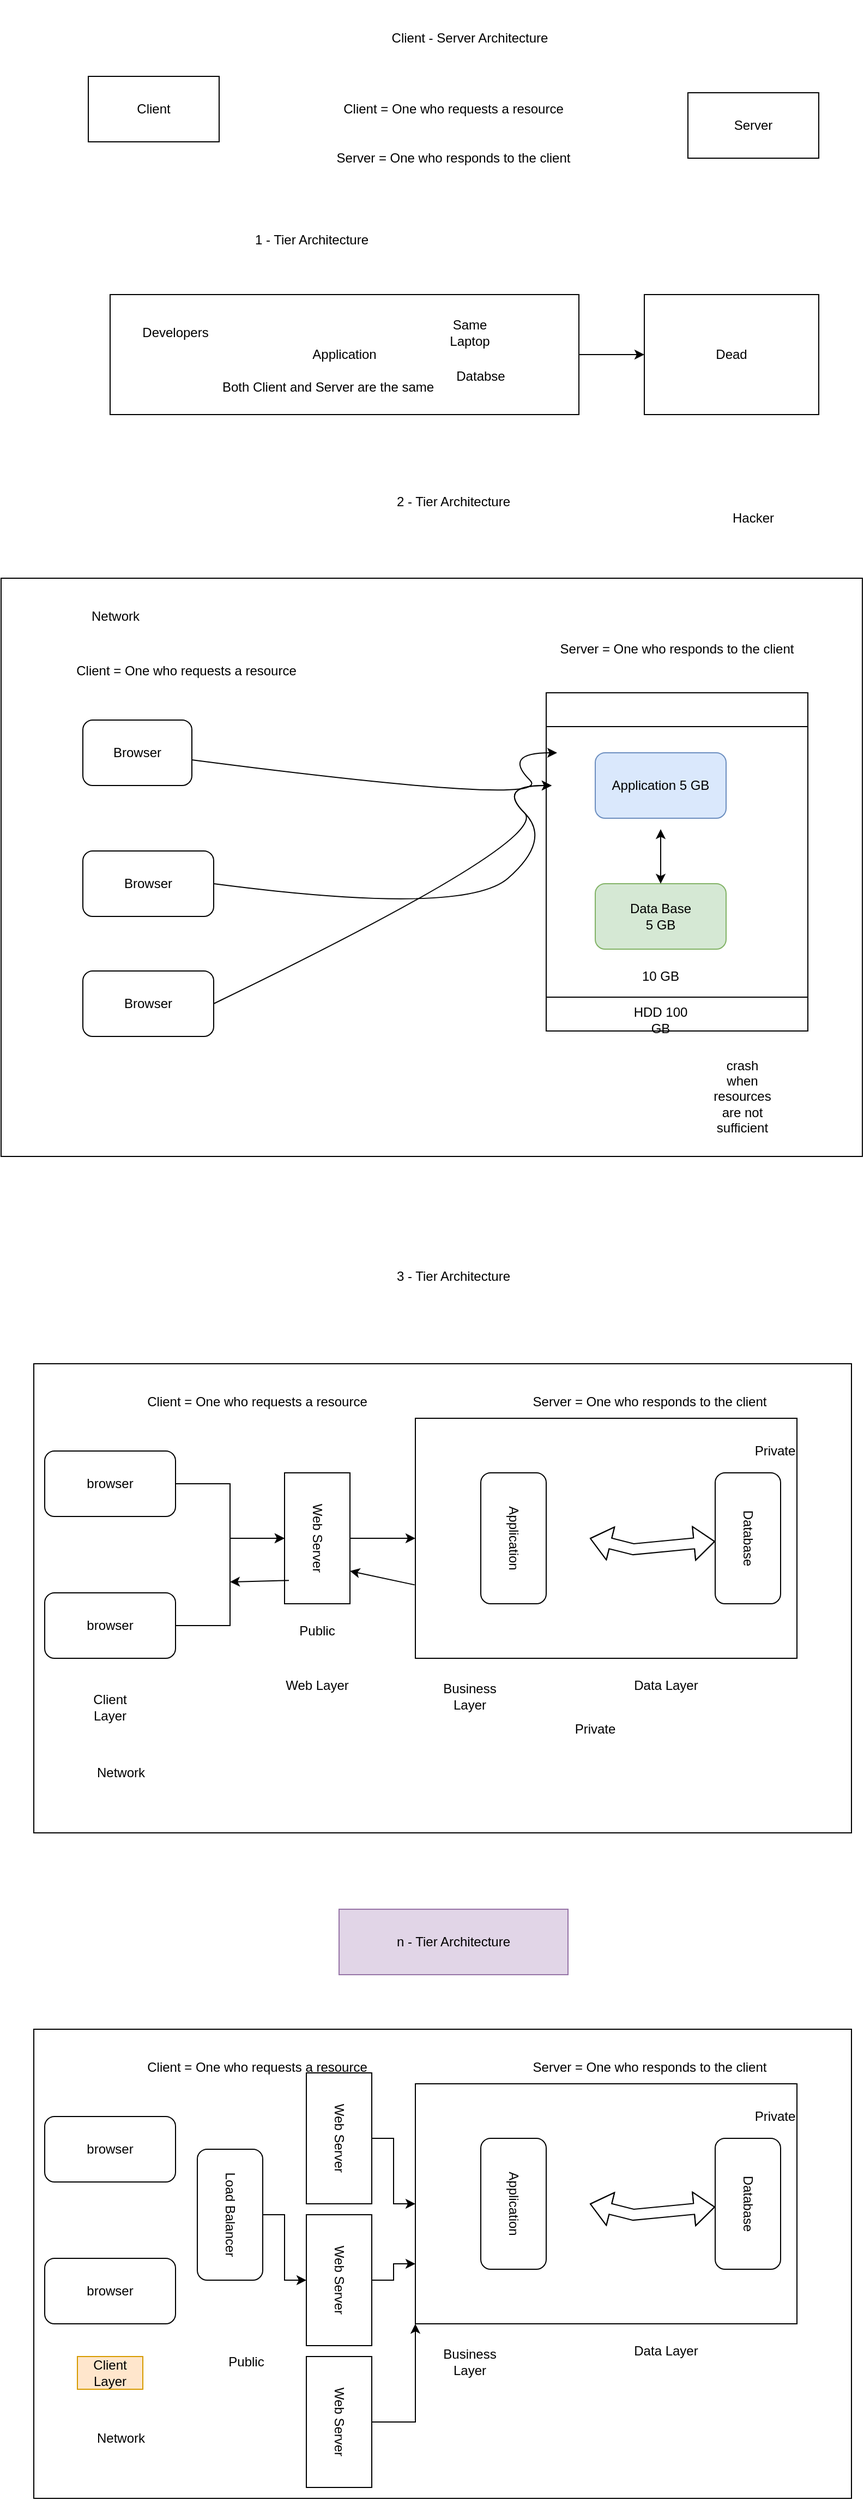 <mxfile version="28.2.0">
  <diagram name="Page-1" id="-fORK37648hEAS0hQ_zi">
    <mxGraphModel dx="1042" dy="562" grid="1" gridSize="10" guides="1" tooltips="1" connect="1" arrows="1" fold="1" page="1" pageScale="1" pageWidth="850" pageHeight="1100" math="0" shadow="0">
      <root>
        <mxCell id="0" />
        <mxCell id="1" parent="0" />
        <mxCell id="6zjgOrCj7R7MlmCkWjps-2" value="Client - Server Architecture" style="text;html=1;align=center;verticalAlign=middle;whiteSpace=wrap;rounded=0;" parent="1" vertex="1">
          <mxGeometry x="240" y="30" width="440" height="70" as="geometry" />
        </mxCell>
        <mxCell id="6zjgOrCj7R7MlmCkWjps-11" value="" style="edgeStyle=orthogonalEdgeStyle;rounded=0;orthogonalLoop=1;jettySize=auto;html=1;" parent="1" source="6zjgOrCj7R7MlmCkWjps-3" target="6zjgOrCj7R7MlmCkWjps-10" edge="1">
          <mxGeometry relative="1" as="geometry" />
        </mxCell>
        <mxCell id="6zjgOrCj7R7MlmCkWjps-3" value="Application" style="rounded=0;whiteSpace=wrap;html=1;" parent="1" vertex="1">
          <mxGeometry x="130" y="300" width="430" height="110" as="geometry" />
        </mxCell>
        <mxCell id="6zjgOrCj7R7MlmCkWjps-4" value="Client" style="rounded=0;whiteSpace=wrap;html=1;" parent="1" vertex="1">
          <mxGeometry x="110" y="100" width="120" height="60" as="geometry" />
        </mxCell>
        <mxCell id="6zjgOrCj7R7MlmCkWjps-5" value="Client = One who requests a resource" style="text;html=1;align=center;verticalAlign=middle;whiteSpace=wrap;rounded=0;" parent="1" vertex="1">
          <mxGeometry x="320" y="115" width="250" height="30" as="geometry" />
        </mxCell>
        <mxCell id="6zjgOrCj7R7MlmCkWjps-6" value="Server = One who responds to the client" style="text;html=1;align=center;verticalAlign=middle;whiteSpace=wrap;rounded=0;" parent="1" vertex="1">
          <mxGeometry x="320" y="160" width="250" height="30" as="geometry" />
        </mxCell>
        <mxCell id="6zjgOrCj7R7MlmCkWjps-7" value="Server" style="rounded=0;whiteSpace=wrap;html=1;" parent="1" vertex="1">
          <mxGeometry x="660" y="115" width="120" height="60" as="geometry" />
        </mxCell>
        <mxCell id="6zjgOrCj7R7MlmCkWjps-8" value="1 - Tier Architecture" style="text;html=1;align=center;verticalAlign=middle;whiteSpace=wrap;rounded=0;" parent="1" vertex="1">
          <mxGeometry x="210" y="220" width="210" height="60" as="geometry" />
        </mxCell>
        <mxCell id="6zjgOrCj7R7MlmCkWjps-9" value="Developers" style="text;html=1;align=center;verticalAlign=middle;whiteSpace=wrap;rounded=0;" parent="1" vertex="1">
          <mxGeometry x="160" y="320" width="60" height="30" as="geometry" />
        </mxCell>
        <mxCell id="6zjgOrCj7R7MlmCkWjps-10" value="Dead" style="rounded=0;whiteSpace=wrap;html=1;" parent="1" vertex="1">
          <mxGeometry x="620" y="300" width="160" height="110" as="geometry" />
        </mxCell>
        <mxCell id="6zjgOrCj7R7MlmCkWjps-13" value="2 - Tier Architecture" style="text;html=1;align=center;verticalAlign=middle;whiteSpace=wrap;rounded=0;" parent="1" vertex="1">
          <mxGeometry x="340" y="460" width="210" height="60" as="geometry" />
        </mxCell>
        <mxCell id="6zjgOrCj7R7MlmCkWjps-17" value="Same Laptop" style="text;html=1;align=center;verticalAlign=middle;whiteSpace=wrap;rounded=0;" parent="1" vertex="1">
          <mxGeometry x="430" y="320" width="60" height="30" as="geometry" />
        </mxCell>
        <mxCell id="6zjgOrCj7R7MlmCkWjps-18" value="Both Client and Server are the same" style="text;html=1;align=center;verticalAlign=middle;whiteSpace=wrap;rounded=0;" parent="1" vertex="1">
          <mxGeometry x="170" y="370" width="320" height="30" as="geometry" />
        </mxCell>
        <mxCell id="6zjgOrCj7R7MlmCkWjps-32" value="Databse" style="text;html=1;align=center;verticalAlign=middle;whiteSpace=wrap;rounded=0;" parent="1" vertex="1">
          <mxGeometry x="440" y="360" width="60" height="30" as="geometry" />
        </mxCell>
        <mxCell id="6zjgOrCj7R7MlmCkWjps-34" value="" style="rounded=0;whiteSpace=wrap;html=1;" parent="1" vertex="1">
          <mxGeometry x="30" y="560" width="790" height="530" as="geometry" />
        </mxCell>
        <mxCell id="6zjgOrCj7R7MlmCkWjps-35" value="Browser" style="rounded=1;whiteSpace=wrap;html=1;" parent="1" vertex="1">
          <mxGeometry x="105" y="690" width="100" height="60" as="geometry" />
        </mxCell>
        <mxCell id="6zjgOrCj7R7MlmCkWjps-36" value="Client = One who requests a resource" style="text;html=1;align=center;verticalAlign=middle;whiteSpace=wrap;rounded=0;" parent="1" vertex="1">
          <mxGeometry x="75" y="630" width="250" height="30" as="geometry" />
        </mxCell>
        <mxCell id="6zjgOrCj7R7MlmCkWjps-37" value="Browser" style="rounded=1;whiteSpace=wrap;html=1;" parent="1" vertex="1">
          <mxGeometry x="105" y="810" width="120" height="60" as="geometry" />
        </mxCell>
        <mxCell id="6zjgOrCj7R7MlmCkWjps-38" value="Browser" style="rounded=1;whiteSpace=wrap;html=1;" parent="1" vertex="1">
          <mxGeometry x="105" y="920" width="120" height="60" as="geometry" />
        </mxCell>
        <mxCell id="6zjgOrCj7R7MlmCkWjps-39" value="" style="shape=process;whiteSpace=wrap;html=1;backgroundOutline=1;rotation=90;" parent="1" vertex="1">
          <mxGeometry x="495" y="700" width="310" height="240" as="geometry" />
        </mxCell>
        <mxCell id="6zjgOrCj7R7MlmCkWjps-40" value="HDD 100 GB" style="text;html=1;align=center;verticalAlign=middle;whiteSpace=wrap;rounded=0;" parent="1" vertex="1">
          <mxGeometry x="605" y="950" width="60" height="30" as="geometry" />
        </mxCell>
        <mxCell id="6zjgOrCj7R7MlmCkWjps-41" value="10 GB" style="text;html=1;align=center;verticalAlign=middle;whiteSpace=wrap;rounded=0;" parent="1" vertex="1">
          <mxGeometry x="605" y="910" width="60" height="30" as="geometry" />
        </mxCell>
        <mxCell id="6zjgOrCj7R7MlmCkWjps-42" value="Application 5 GB" style="rounded=1;whiteSpace=wrap;html=1;fillColor=#dae8fc;strokeColor=#6c8ebf;" parent="1" vertex="1">
          <mxGeometry x="575" y="720" width="120" height="60" as="geometry" />
        </mxCell>
        <mxCell id="6zjgOrCj7R7MlmCkWjps-43" value="Data Base&lt;br&gt;5 GB" style="rounded=1;whiteSpace=wrap;html=1;fillColor=#d5e8d4;strokeColor=#82b366;" parent="1" vertex="1">
          <mxGeometry x="575" y="840" width="120" height="60" as="geometry" />
        </mxCell>
        <mxCell id="6zjgOrCj7R7MlmCkWjps-44" value="" style="endArrow=classic;startArrow=classic;html=1;rounded=0;exitX=0.5;exitY=0;exitDx=0;exitDy=0;" parent="1" source="6zjgOrCj7R7MlmCkWjps-43" edge="1">
          <mxGeometry width="50" height="50" relative="1" as="geometry">
            <mxPoint x="585" y="840" as="sourcePoint" />
            <mxPoint x="635" y="790" as="targetPoint" />
            <Array as="points">
              <mxPoint x="635" y="800" />
            </Array>
          </mxGeometry>
        </mxCell>
        <mxCell id="6zjgOrCj7R7MlmCkWjps-46" value="" style="curved=1;endArrow=classic;html=1;rounded=0;exitX=1;exitY=0.5;exitDx=0;exitDy=0;" parent="1" source="6zjgOrCj7R7MlmCkWjps-37" edge="1">
          <mxGeometry width="50" height="50" relative="1" as="geometry">
            <mxPoint x="485" y="800" as="sourcePoint" />
            <mxPoint x="535" y="750" as="targetPoint" />
            <Array as="points">
              <mxPoint x="455" y="870" />
              <mxPoint x="535" y="800" />
              <mxPoint x="485" y="750" />
            </Array>
          </mxGeometry>
        </mxCell>
        <mxCell id="6zjgOrCj7R7MlmCkWjps-47" value="" style="curved=1;endArrow=classic;html=1;rounded=0;exitX=1;exitY=0.5;exitDx=0;exitDy=0;" parent="1" source="6zjgOrCj7R7MlmCkWjps-38" edge="1">
          <mxGeometry width="50" height="50" relative="1" as="geometry">
            <mxPoint x="485" y="800" as="sourcePoint" />
            <mxPoint x="535" y="750" as="targetPoint" />
            <Array as="points">
              <mxPoint x="535" y="800" />
              <mxPoint x="485" y="750" />
            </Array>
          </mxGeometry>
        </mxCell>
        <mxCell id="6zjgOrCj7R7MlmCkWjps-48" value="Server = One who responds to the client" style="text;html=1;align=center;verticalAlign=middle;whiteSpace=wrap;rounded=0;" parent="1" vertex="1">
          <mxGeometry x="525" y="610" width="250" height="30" as="geometry" />
        </mxCell>
        <mxCell id="6zjgOrCj7R7MlmCkWjps-50" value="Network" style="text;html=1;align=center;verticalAlign=middle;whiteSpace=wrap;rounded=0;" parent="1" vertex="1">
          <mxGeometry x="105" y="580" width="60" height="30" as="geometry" />
        </mxCell>
        <mxCell id="6zjgOrCj7R7MlmCkWjps-51" value="" style="curved=1;endArrow=classic;html=1;rounded=0;" parent="1" source="6zjgOrCj7R7MlmCkWjps-35" edge="1">
          <mxGeometry width="50" height="50" relative="1" as="geometry">
            <mxPoint x="490" y="770" as="sourcePoint" />
            <mxPoint x="540" y="720" as="targetPoint" />
            <Array as="points">
              <mxPoint x="540" y="770" />
              <mxPoint x="490" y="720" />
            </Array>
          </mxGeometry>
        </mxCell>
        <mxCell id="6zjgOrCj7R7MlmCkWjps-52" value="Hacker" style="text;html=1;align=center;verticalAlign=middle;whiteSpace=wrap;rounded=0;" parent="1" vertex="1">
          <mxGeometry x="690" y="490" width="60" height="30" as="geometry" />
        </mxCell>
        <mxCell id="6zjgOrCj7R7MlmCkWjps-53" value="3 - Tier Architecture" style="text;html=1;align=center;verticalAlign=middle;whiteSpace=wrap;rounded=0;" parent="1" vertex="1">
          <mxGeometry x="340" y="1170" width="210" height="60" as="geometry" />
        </mxCell>
        <mxCell id="6zjgOrCj7R7MlmCkWjps-54" value="" style="rounded=0;whiteSpace=wrap;html=1;" parent="1" vertex="1">
          <mxGeometry x="60" y="1280" width="750" height="430" as="geometry" />
        </mxCell>
        <mxCell id="6zjgOrCj7R7MlmCkWjps-88" style="edgeStyle=orthogonalEdgeStyle;rounded=0;orthogonalLoop=1;jettySize=auto;html=1;" parent="1" source="6zjgOrCj7R7MlmCkWjps-55" target="6zjgOrCj7R7MlmCkWjps-85" edge="1">
          <mxGeometry relative="1" as="geometry" />
        </mxCell>
        <mxCell id="6zjgOrCj7R7MlmCkWjps-55" value="browser" style="rounded=1;whiteSpace=wrap;html=1;" parent="1" vertex="1">
          <mxGeometry x="70" y="1360" width="120" height="60" as="geometry" />
        </mxCell>
        <mxCell id="6zjgOrCj7R7MlmCkWjps-89" value="" style="edgeStyle=orthogonalEdgeStyle;rounded=0;orthogonalLoop=1;jettySize=auto;html=1;" parent="1" source="6zjgOrCj7R7MlmCkWjps-56" target="6zjgOrCj7R7MlmCkWjps-85" edge="1">
          <mxGeometry relative="1" as="geometry" />
        </mxCell>
        <mxCell id="6zjgOrCj7R7MlmCkWjps-56" value="browser" style="rounded=1;whiteSpace=wrap;html=1;" parent="1" vertex="1">
          <mxGeometry x="70" y="1490" width="120" height="60" as="geometry" />
        </mxCell>
        <mxCell id="6zjgOrCj7R7MlmCkWjps-66" value="crash when resources are not sufficient" style="text;html=1;align=center;verticalAlign=middle;whiteSpace=wrap;rounded=0;" parent="1" vertex="1">
          <mxGeometry x="680" y="1020" width="60" height="30" as="geometry" />
        </mxCell>
        <mxCell id="6zjgOrCj7R7MlmCkWjps-70" value="Client = One who requests a resource" style="text;html=1;align=center;verticalAlign=middle;whiteSpace=wrap;rounded=0;" parent="1" vertex="1">
          <mxGeometry x="140" y="1300" width="250" height="30" as="geometry" />
        </mxCell>
        <mxCell id="6zjgOrCj7R7MlmCkWjps-71" value="Server = One who responds to the client" style="text;html=1;align=center;verticalAlign=middle;whiteSpace=wrap;rounded=0;" parent="1" vertex="1">
          <mxGeometry x="500" y="1300" width="250" height="30" as="geometry" />
        </mxCell>
        <mxCell id="6zjgOrCj7R7MlmCkWjps-74" value="Business Layer" style="text;html=1;align=center;verticalAlign=middle;whiteSpace=wrap;rounded=0;" parent="1" vertex="1">
          <mxGeometry x="430" y="1570" width="60" height="30" as="geometry" />
        </mxCell>
        <mxCell id="6zjgOrCj7R7MlmCkWjps-76" value="Data Layer" style="text;html=1;align=center;verticalAlign=middle;whiteSpace=wrap;rounded=0;" parent="1" vertex="1">
          <mxGeometry x="580" y="1560" width="120" height="30" as="geometry" />
        </mxCell>
        <mxCell id="6zjgOrCj7R7MlmCkWjps-77" value="Client Layer" style="text;html=1;align=center;verticalAlign=middle;whiteSpace=wrap;rounded=0;" parent="1" vertex="1">
          <mxGeometry x="100" y="1580" width="60" height="30" as="geometry" />
        </mxCell>
        <mxCell id="6zjgOrCj7R7MlmCkWjps-79" value="" style="rounded=0;whiteSpace=wrap;html=1;" parent="1" vertex="1">
          <mxGeometry x="410" y="1330" width="350" height="220" as="geometry" />
        </mxCell>
        <mxCell id="6zjgOrCj7R7MlmCkWjps-80" value="Database" style="rounded=1;whiteSpace=wrap;html=1;rotation=90;" parent="1" vertex="1">
          <mxGeometry x="655" y="1410" width="120" height="60" as="geometry" />
        </mxCell>
        <mxCell id="6zjgOrCj7R7MlmCkWjps-81" value="Application" style="rounded=1;whiteSpace=wrap;html=1;rotation=90;" parent="1" vertex="1">
          <mxGeometry x="440" y="1410" width="120" height="60" as="geometry" />
        </mxCell>
        <mxCell id="6zjgOrCj7R7MlmCkWjps-82" value="" style="shape=flexArrow;endArrow=classic;startArrow=classic;html=1;rounded=0;" parent="1" target="6zjgOrCj7R7MlmCkWjps-80" edge="1">
          <mxGeometry width="100" height="100" relative="1" as="geometry">
            <mxPoint x="570" y="1440" as="sourcePoint" />
            <mxPoint x="705" y="1210" as="targetPoint" />
            <Array as="points">
              <mxPoint x="610" y="1450" />
            </Array>
          </mxGeometry>
        </mxCell>
        <mxCell id="6zjgOrCj7R7MlmCkWjps-84" value="Private" style="text;html=1;align=center;verticalAlign=middle;whiteSpace=wrap;rounded=0;" parent="1" vertex="1">
          <mxGeometry x="710" y="1345" width="60" height="30" as="geometry" />
        </mxCell>
        <mxCell id="6zjgOrCj7R7MlmCkWjps-86" value="" style="edgeStyle=orthogonalEdgeStyle;rounded=0;orthogonalLoop=1;jettySize=auto;html=1;" parent="1" source="6zjgOrCj7R7MlmCkWjps-85" target="6zjgOrCj7R7MlmCkWjps-79" edge="1">
          <mxGeometry relative="1" as="geometry" />
        </mxCell>
        <mxCell id="6zjgOrCj7R7MlmCkWjps-85" value="Web Server" style="rounded=0;whiteSpace=wrap;html=1;rotation=90;" parent="1" vertex="1">
          <mxGeometry x="260" y="1410" width="120" height="60" as="geometry" />
        </mxCell>
        <mxCell id="6zjgOrCj7R7MlmCkWjps-90" value="Public" style="text;html=1;align=center;verticalAlign=middle;whiteSpace=wrap;rounded=0;" parent="1" vertex="1">
          <mxGeometry x="290" y="1510" width="60" height="30" as="geometry" />
        </mxCell>
        <mxCell id="6zjgOrCj7R7MlmCkWjps-91" value="Network" style="text;html=1;align=center;verticalAlign=middle;whiteSpace=wrap;rounded=0;" parent="1" vertex="1">
          <mxGeometry x="110" y="1640" width="60" height="30" as="geometry" />
        </mxCell>
        <mxCell id="6zjgOrCj7R7MlmCkWjps-92" value="n - Tier Architecture" style="text;html=1;align=center;verticalAlign=middle;whiteSpace=wrap;rounded=0;fillColor=#e1d5e7;strokeColor=#9673a6;" parent="1" vertex="1">
          <mxGeometry x="340" y="1780" width="210" height="60" as="geometry" />
        </mxCell>
        <mxCell id="6zjgOrCj7R7MlmCkWjps-93" value="" style="rounded=0;whiteSpace=wrap;html=1;" parent="1" vertex="1">
          <mxGeometry x="60" y="1890" width="750" height="430" as="geometry" />
        </mxCell>
        <mxCell id="6zjgOrCj7R7MlmCkWjps-95" value="browser" style="rounded=1;whiteSpace=wrap;html=1;" parent="1" vertex="1">
          <mxGeometry x="70" y="1970" width="120" height="60" as="geometry" />
        </mxCell>
        <mxCell id="6zjgOrCj7R7MlmCkWjps-97" value="browser" style="rounded=1;whiteSpace=wrap;html=1;" parent="1" vertex="1">
          <mxGeometry x="70" y="2100" width="120" height="60" as="geometry" />
        </mxCell>
        <mxCell id="6zjgOrCj7R7MlmCkWjps-98" value="Client = One who requests a resource" style="text;html=1;align=center;verticalAlign=middle;whiteSpace=wrap;rounded=0;" parent="1" vertex="1">
          <mxGeometry x="140" y="1910" width="250" height="30" as="geometry" />
        </mxCell>
        <mxCell id="6zjgOrCj7R7MlmCkWjps-99" value="Server = One who responds to the client" style="text;html=1;align=center;verticalAlign=middle;whiteSpace=wrap;rounded=0;" parent="1" vertex="1">
          <mxGeometry x="500" y="1910" width="250" height="30" as="geometry" />
        </mxCell>
        <mxCell id="6zjgOrCj7R7MlmCkWjps-100" value="Business Layer" style="text;html=1;align=center;verticalAlign=middle;whiteSpace=wrap;rounded=0;" parent="1" vertex="1">
          <mxGeometry x="430" y="2180" width="60" height="30" as="geometry" />
        </mxCell>
        <mxCell id="6zjgOrCj7R7MlmCkWjps-101" value="Data Layer" style="text;html=1;align=center;verticalAlign=middle;whiteSpace=wrap;rounded=0;" parent="1" vertex="1">
          <mxGeometry x="580" y="2170" width="120" height="30" as="geometry" />
        </mxCell>
        <mxCell id="6zjgOrCj7R7MlmCkWjps-102" value="Client Layer" style="text;html=1;align=center;verticalAlign=middle;whiteSpace=wrap;rounded=0;fillColor=#ffe6cc;strokeColor=#d79b00;" parent="1" vertex="1">
          <mxGeometry x="100" y="2190" width="60" height="30" as="geometry" />
        </mxCell>
        <mxCell id="6zjgOrCj7R7MlmCkWjps-103" value="" style="rounded=0;whiteSpace=wrap;html=1;" parent="1" vertex="1">
          <mxGeometry x="410" y="1940" width="350" height="220" as="geometry" />
        </mxCell>
        <mxCell id="6zjgOrCj7R7MlmCkWjps-104" value="Database" style="rounded=1;whiteSpace=wrap;html=1;rotation=90;" parent="1" vertex="1">
          <mxGeometry x="655" y="2020" width="120" height="60" as="geometry" />
        </mxCell>
        <mxCell id="6zjgOrCj7R7MlmCkWjps-105" value="Application" style="rounded=1;whiteSpace=wrap;html=1;rotation=90;" parent="1" vertex="1">
          <mxGeometry x="440" y="2020" width="120" height="60" as="geometry" />
        </mxCell>
        <mxCell id="6zjgOrCj7R7MlmCkWjps-106" value="" style="shape=flexArrow;endArrow=classic;startArrow=classic;html=1;rounded=0;" parent="1" target="6zjgOrCj7R7MlmCkWjps-104" edge="1">
          <mxGeometry width="100" height="100" relative="1" as="geometry">
            <mxPoint x="570" y="2050" as="sourcePoint" />
            <mxPoint x="705" y="1820" as="targetPoint" />
            <Array as="points">
              <mxPoint x="610" y="2060" />
            </Array>
          </mxGeometry>
        </mxCell>
        <mxCell id="6zjgOrCj7R7MlmCkWjps-107" value="Private" style="text;html=1;align=center;verticalAlign=middle;whiteSpace=wrap;rounded=0;" parent="1" vertex="1">
          <mxGeometry x="710" y="1955" width="60" height="30" as="geometry" />
        </mxCell>
        <mxCell id="6zjgOrCj7R7MlmCkWjps-108" value="" style="edgeStyle=orthogonalEdgeStyle;rounded=0;orthogonalLoop=1;jettySize=auto;html=1;" parent="1" source="6zjgOrCj7R7MlmCkWjps-109" target="6zjgOrCj7R7MlmCkWjps-103" edge="1">
          <mxGeometry relative="1" as="geometry" />
        </mxCell>
        <mxCell id="6zjgOrCj7R7MlmCkWjps-109" value="Web Server" style="rounded=0;whiteSpace=wrap;html=1;rotation=90;" parent="1" vertex="1">
          <mxGeometry x="280" y="1960" width="120" height="60" as="geometry" />
        </mxCell>
        <mxCell id="6zjgOrCj7R7MlmCkWjps-110" value="Public" style="text;html=1;align=center;verticalAlign=middle;whiteSpace=wrap;rounded=0;" parent="1" vertex="1">
          <mxGeometry x="225" y="2180" width="60" height="30" as="geometry" />
        </mxCell>
        <mxCell id="6zjgOrCj7R7MlmCkWjps-111" value="Network" style="text;html=1;align=center;verticalAlign=middle;whiteSpace=wrap;rounded=0;" parent="1" vertex="1">
          <mxGeometry x="110" y="2250" width="60" height="30" as="geometry" />
        </mxCell>
        <mxCell id="6zjgOrCj7R7MlmCkWjps-121" value="" style="edgeStyle=orthogonalEdgeStyle;rounded=0;orthogonalLoop=1;jettySize=auto;html=1;" parent="1" source="6zjgOrCj7R7MlmCkWjps-112" target="6zjgOrCj7R7MlmCkWjps-113" edge="1">
          <mxGeometry relative="1" as="geometry" />
        </mxCell>
        <mxCell id="6zjgOrCj7R7MlmCkWjps-112" value="Load Balancer" style="rounded=1;whiteSpace=wrap;html=1;rotation=90;" parent="1" vertex="1">
          <mxGeometry x="180" y="2030" width="120" height="60" as="geometry" />
        </mxCell>
        <mxCell id="6zjgOrCj7R7MlmCkWjps-116" style="edgeStyle=orthogonalEdgeStyle;rounded=0;orthogonalLoop=1;jettySize=auto;html=1;entryX=0;entryY=0.75;entryDx=0;entryDy=0;" parent="1" source="6zjgOrCj7R7MlmCkWjps-113" target="6zjgOrCj7R7MlmCkWjps-103" edge="1">
          <mxGeometry relative="1" as="geometry" />
        </mxCell>
        <mxCell id="6zjgOrCj7R7MlmCkWjps-113" value="Web Server" style="rounded=0;whiteSpace=wrap;html=1;rotation=90;" parent="1" vertex="1">
          <mxGeometry x="280" y="2090" width="120" height="60" as="geometry" />
        </mxCell>
        <mxCell id="6zjgOrCj7R7MlmCkWjps-118" style="edgeStyle=orthogonalEdgeStyle;rounded=0;orthogonalLoop=1;jettySize=auto;html=1;entryX=0;entryY=1;entryDx=0;entryDy=0;" parent="1" source="6zjgOrCj7R7MlmCkWjps-114" target="6zjgOrCj7R7MlmCkWjps-103" edge="1">
          <mxGeometry relative="1" as="geometry" />
        </mxCell>
        <mxCell id="6zjgOrCj7R7MlmCkWjps-114" value="Web Server" style="rounded=0;whiteSpace=wrap;html=1;rotation=90;" parent="1" vertex="1">
          <mxGeometry x="280" y="2220" width="120" height="60" as="geometry" />
        </mxCell>
        <mxCell id="ap2jdupe477ldWugSMWr-1" value="Private" style="text;html=1;align=center;verticalAlign=middle;whiteSpace=wrap;rounded=0;" vertex="1" parent="1">
          <mxGeometry x="545" y="1600" width="60" height="30" as="geometry" />
        </mxCell>
        <mxCell id="ap2jdupe477ldWugSMWr-2" value="Web Layer" style="text;html=1;align=center;verticalAlign=middle;whiteSpace=wrap;rounded=0;" vertex="1" parent="1">
          <mxGeometry x="290" y="1560" width="60" height="30" as="geometry" />
        </mxCell>
        <mxCell id="ap2jdupe477ldWugSMWr-3" value="" style="endArrow=classic;html=1;rounded=0;exitX=0.822;exitY=0.933;exitDx=0;exitDy=0;exitPerimeter=0;" edge="1" parent="1" source="6zjgOrCj7R7MlmCkWjps-85">
          <mxGeometry width="50" height="50" relative="1" as="geometry">
            <mxPoint x="400" y="1560" as="sourcePoint" />
            <mxPoint x="240" y="1480" as="targetPoint" />
          </mxGeometry>
        </mxCell>
        <mxCell id="ap2jdupe477ldWugSMWr-5" value="" style="endArrow=classic;html=1;rounded=0;exitX=-0.002;exitY=0.694;exitDx=0;exitDy=0;exitPerimeter=0;entryX=0.75;entryY=0;entryDx=0;entryDy=0;" edge="1" parent="1" source="6zjgOrCj7R7MlmCkWjps-79" target="6zjgOrCj7R7MlmCkWjps-85">
          <mxGeometry width="50" height="50" relative="1" as="geometry">
            <mxPoint x="434" y="1490" as="sourcePoint" />
            <mxPoint x="370" y="1490" as="targetPoint" />
          </mxGeometry>
        </mxCell>
      </root>
    </mxGraphModel>
  </diagram>
</mxfile>
